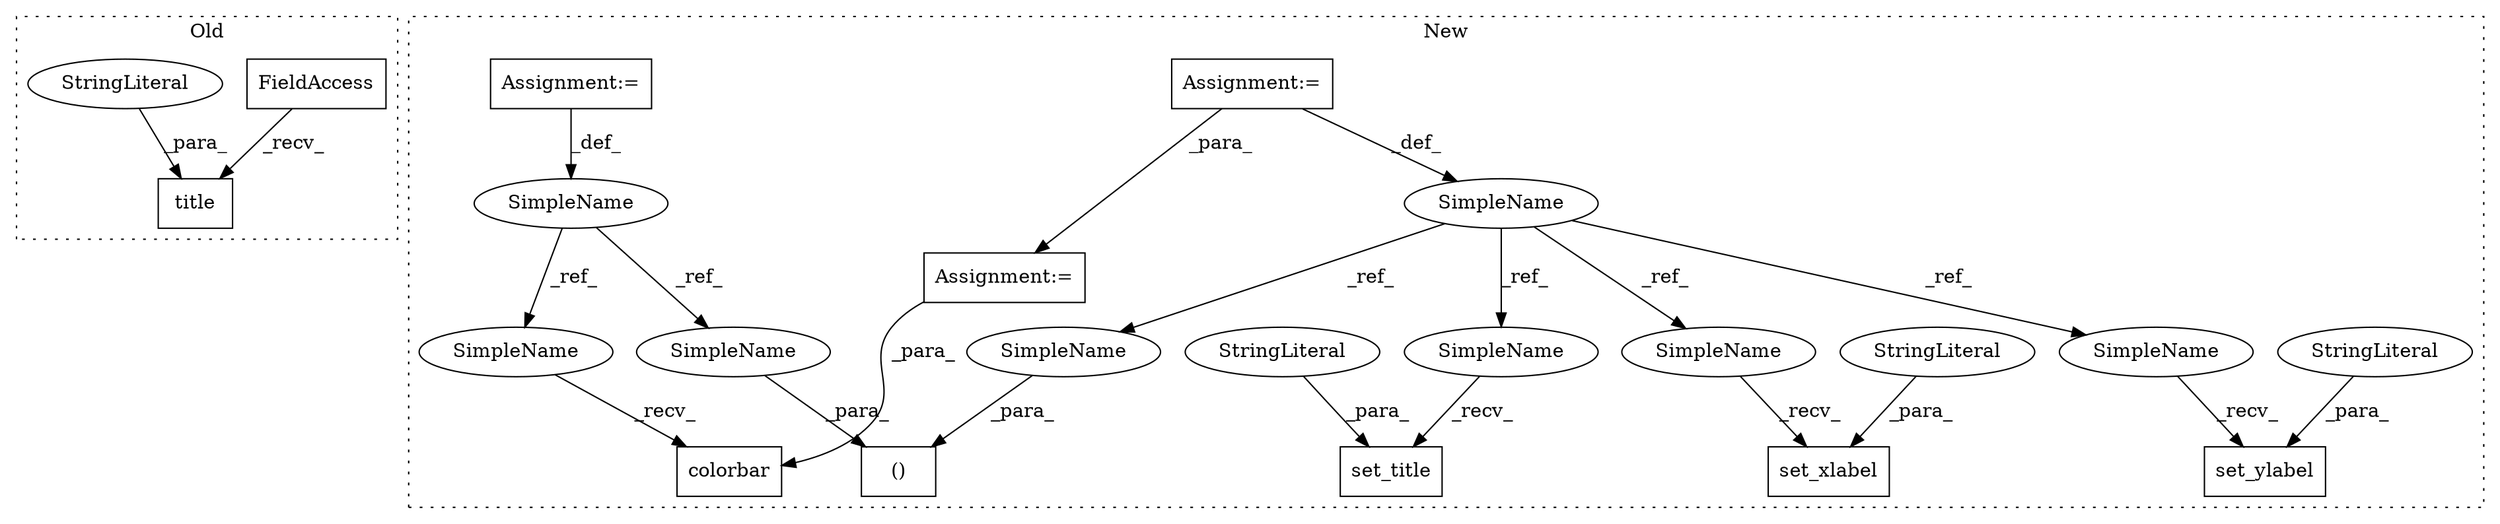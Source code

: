 digraph G {
subgraph cluster0 {
1 [label="title" a="32" s="1453,1513" l="6,1" shape="box"];
3 [label="FieldAccess" a="22" s="1435" l="10" shape="box"];
5 [label="StringLiteral" a="45" s="1459" l="54" shape="ellipse"];
label = "Old";
style="dotted";
}
subgraph cluster1 {
2 [label="set_ylabel" a="32" s="4067,4098" l="11,1" shape="box"];
4 [label="StringLiteral" a="45" s="4078" l="20" shape="ellipse"];
6 [label="SimpleName" a="42" s="466" l="3" shape="ellipse"];
7 [label="set_xlabel" a="32" s="4024,4056" l="11,1" shape="box"];
8 [label="StringLiteral" a="45" s="4035" l="21" shape="ellipse"];
9 [label="set_title" a="32" s="3960,4013" l="10,1" shape="box"];
10 [label="StringLiteral" a="45" s="3970" l="43" shape="ellipse"];
11 [label="Assignment:=" a="7" s="466" l="3" shape="box"];
12 [label="()" a="106" s="3798" l="20" shape="box"];
13 [label="Assignment:=" a="7" s="125" l="4" shape="box"];
14 [label="colorbar" a="32" s="3937,3949" l="9,1" shape="box"];
15 [label="SimpleName" a="42" s="125" l="4" shape="ellipse"];
16 [label="Assignment:=" a="7" s="3886" l="1" shape="box"];
17 [label="SimpleName" a="42" s="3815" l="3" shape="ellipse"];
18 [label="SimpleName" a="42" s="3956" l="3" shape="ellipse"];
19 [label="SimpleName" a="42" s="4063" l="3" shape="ellipse"];
20 [label="SimpleName" a="42" s="4020" l="3" shape="ellipse"];
21 [label="SimpleName" a="42" s="3798" l="4" shape="ellipse"];
22 [label="SimpleName" a="42" s="3932" l="4" shape="ellipse"];
label = "New";
style="dotted";
}
3 -> 1 [label="_recv_"];
4 -> 2 [label="_para_"];
5 -> 1 [label="_para_"];
6 -> 20 [label="_ref_"];
6 -> 17 [label="_ref_"];
6 -> 19 [label="_ref_"];
6 -> 18 [label="_ref_"];
8 -> 7 [label="_para_"];
10 -> 9 [label="_para_"];
11 -> 16 [label="_para_"];
11 -> 6 [label="_def_"];
13 -> 15 [label="_def_"];
15 -> 22 [label="_ref_"];
15 -> 21 [label="_ref_"];
16 -> 14 [label="_para_"];
17 -> 12 [label="_para_"];
18 -> 9 [label="_recv_"];
19 -> 2 [label="_recv_"];
20 -> 7 [label="_recv_"];
21 -> 12 [label="_para_"];
22 -> 14 [label="_recv_"];
}
